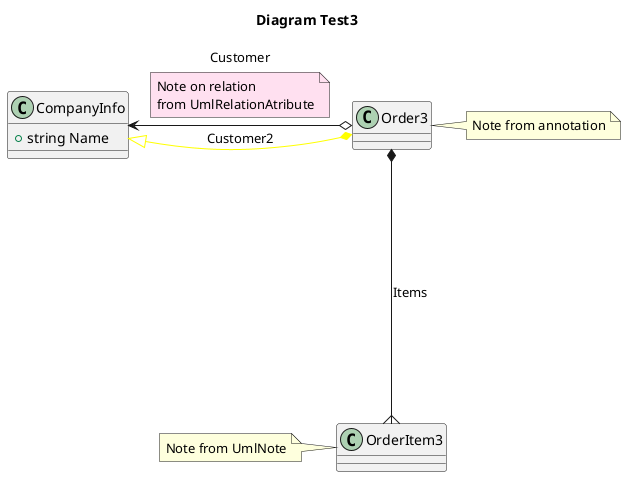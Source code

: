 @startuml
title
 Diagram Test3
end title

class Order3
{
}
note right of Order3
Note from annotation
end note
class CompanyInfo
{
    +string Name
}
class OrderItem3
{
}
note left of OrderItem3
Note from UmlNote
end note

Order3 o-right-> CompanyInfo:Customer
note on link  #ffe0f0
Note on relation
from UmlRelationAtribute
end note
Order3 *-[#yellow]up-|> CompanyInfo:Customer2
Order3 *-----{ OrderItem3:Items
@enduml
